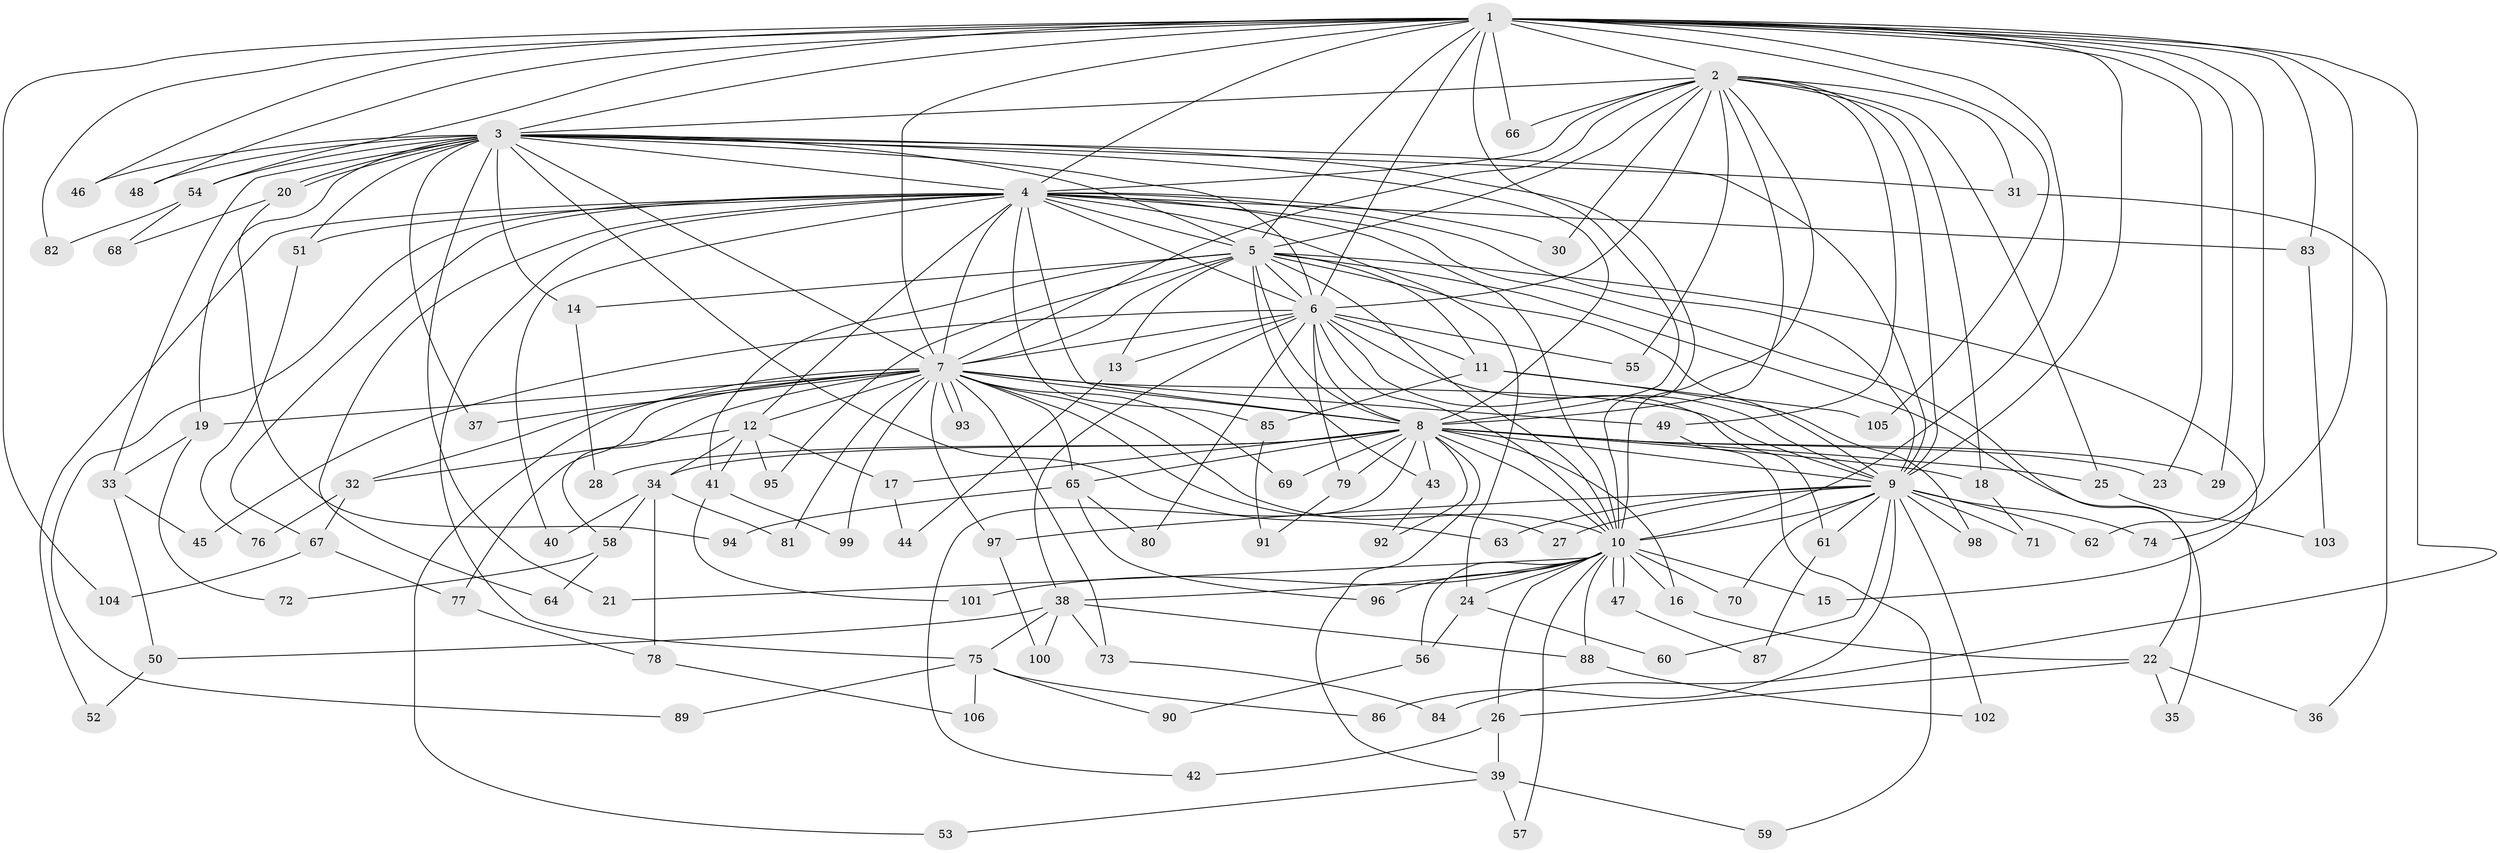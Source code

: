 // coarse degree distribution, {3: 0.27906976744186046, 13: 0.023255813953488372, 17: 0.046511627906976744, 6: 0.06976744186046512, 4: 0.11627906976744186, 14: 0.023255813953488372, 2: 0.16279069767441862, 18: 0.023255813953488372, 11: 0.023255813953488372, 20: 0.023255813953488372, 25: 0.023255813953488372, 5: 0.11627906976744186, 8: 0.023255813953488372, 1: 0.023255813953488372, 7: 0.023255813953488372}
// Generated by graph-tools (version 1.1) at 2025/36/03/04/25 23:36:17]
// undirected, 106 vertices, 237 edges
graph export_dot {
  node [color=gray90,style=filled];
  1;
  2;
  3;
  4;
  5;
  6;
  7;
  8;
  9;
  10;
  11;
  12;
  13;
  14;
  15;
  16;
  17;
  18;
  19;
  20;
  21;
  22;
  23;
  24;
  25;
  26;
  27;
  28;
  29;
  30;
  31;
  32;
  33;
  34;
  35;
  36;
  37;
  38;
  39;
  40;
  41;
  42;
  43;
  44;
  45;
  46;
  47;
  48;
  49;
  50;
  51;
  52;
  53;
  54;
  55;
  56;
  57;
  58;
  59;
  60;
  61;
  62;
  63;
  64;
  65;
  66;
  67;
  68;
  69;
  70;
  71;
  72;
  73;
  74;
  75;
  76;
  77;
  78;
  79;
  80;
  81;
  82;
  83;
  84;
  85;
  86;
  87;
  88;
  89;
  90;
  91;
  92;
  93;
  94;
  95;
  96;
  97;
  98;
  99;
  100;
  101;
  102;
  103;
  104;
  105;
  106;
  1 -- 2;
  1 -- 3;
  1 -- 4;
  1 -- 5;
  1 -- 6;
  1 -- 7;
  1 -- 8;
  1 -- 9;
  1 -- 10;
  1 -- 23;
  1 -- 29;
  1 -- 46;
  1 -- 48;
  1 -- 54;
  1 -- 62;
  1 -- 66;
  1 -- 74;
  1 -- 82;
  1 -- 83;
  1 -- 84;
  1 -- 104;
  1 -- 105;
  2 -- 3;
  2 -- 4;
  2 -- 5;
  2 -- 6;
  2 -- 7;
  2 -- 8;
  2 -- 9;
  2 -- 10;
  2 -- 18;
  2 -- 25;
  2 -- 30;
  2 -- 31;
  2 -- 49;
  2 -- 55;
  2 -- 66;
  3 -- 4;
  3 -- 5;
  3 -- 6;
  3 -- 7;
  3 -- 8;
  3 -- 9;
  3 -- 10;
  3 -- 14;
  3 -- 19;
  3 -- 20;
  3 -- 20;
  3 -- 21;
  3 -- 31;
  3 -- 33;
  3 -- 37;
  3 -- 46;
  3 -- 48;
  3 -- 51;
  3 -- 54;
  3 -- 63;
  4 -- 5;
  4 -- 6;
  4 -- 7;
  4 -- 8;
  4 -- 9;
  4 -- 10;
  4 -- 12;
  4 -- 22;
  4 -- 24;
  4 -- 30;
  4 -- 40;
  4 -- 51;
  4 -- 52;
  4 -- 64;
  4 -- 67;
  4 -- 75;
  4 -- 83;
  4 -- 85;
  4 -- 89;
  5 -- 6;
  5 -- 7;
  5 -- 8;
  5 -- 9;
  5 -- 10;
  5 -- 11;
  5 -- 13;
  5 -- 14;
  5 -- 15;
  5 -- 35;
  5 -- 41;
  5 -- 43;
  5 -- 95;
  6 -- 7;
  6 -- 8;
  6 -- 9;
  6 -- 10;
  6 -- 11;
  6 -- 13;
  6 -- 38;
  6 -- 45;
  6 -- 55;
  6 -- 61;
  6 -- 79;
  6 -- 80;
  7 -- 8;
  7 -- 9;
  7 -- 10;
  7 -- 12;
  7 -- 19;
  7 -- 27;
  7 -- 32;
  7 -- 37;
  7 -- 49;
  7 -- 53;
  7 -- 58;
  7 -- 65;
  7 -- 69;
  7 -- 73;
  7 -- 77;
  7 -- 81;
  7 -- 93;
  7 -- 93;
  7 -- 97;
  7 -- 99;
  8 -- 9;
  8 -- 10;
  8 -- 16;
  8 -- 17;
  8 -- 18;
  8 -- 23;
  8 -- 25;
  8 -- 28;
  8 -- 29;
  8 -- 34;
  8 -- 39;
  8 -- 42;
  8 -- 43;
  8 -- 65;
  8 -- 69;
  8 -- 79;
  8 -- 92;
  9 -- 10;
  9 -- 27;
  9 -- 60;
  9 -- 61;
  9 -- 62;
  9 -- 63;
  9 -- 70;
  9 -- 71;
  9 -- 74;
  9 -- 86;
  9 -- 97;
  9 -- 98;
  9 -- 102;
  10 -- 15;
  10 -- 16;
  10 -- 21;
  10 -- 24;
  10 -- 26;
  10 -- 38;
  10 -- 47;
  10 -- 47;
  10 -- 56;
  10 -- 57;
  10 -- 70;
  10 -- 88;
  10 -- 96;
  10 -- 101;
  11 -- 85;
  11 -- 98;
  11 -- 105;
  12 -- 17;
  12 -- 32;
  12 -- 34;
  12 -- 41;
  12 -- 95;
  13 -- 44;
  14 -- 28;
  16 -- 22;
  17 -- 44;
  18 -- 71;
  19 -- 33;
  19 -- 72;
  20 -- 68;
  20 -- 94;
  22 -- 26;
  22 -- 35;
  22 -- 36;
  24 -- 56;
  24 -- 60;
  25 -- 103;
  26 -- 39;
  26 -- 42;
  31 -- 36;
  32 -- 67;
  32 -- 76;
  33 -- 45;
  33 -- 50;
  34 -- 40;
  34 -- 58;
  34 -- 78;
  34 -- 81;
  38 -- 50;
  38 -- 73;
  38 -- 75;
  38 -- 88;
  38 -- 100;
  39 -- 53;
  39 -- 57;
  39 -- 59;
  41 -- 99;
  41 -- 101;
  43 -- 92;
  47 -- 87;
  49 -- 59;
  50 -- 52;
  51 -- 76;
  54 -- 68;
  54 -- 82;
  56 -- 90;
  58 -- 64;
  58 -- 72;
  61 -- 87;
  65 -- 80;
  65 -- 94;
  65 -- 96;
  67 -- 77;
  67 -- 104;
  73 -- 84;
  75 -- 86;
  75 -- 89;
  75 -- 90;
  75 -- 106;
  77 -- 78;
  78 -- 106;
  79 -- 91;
  83 -- 103;
  85 -- 91;
  88 -- 102;
  97 -- 100;
}
